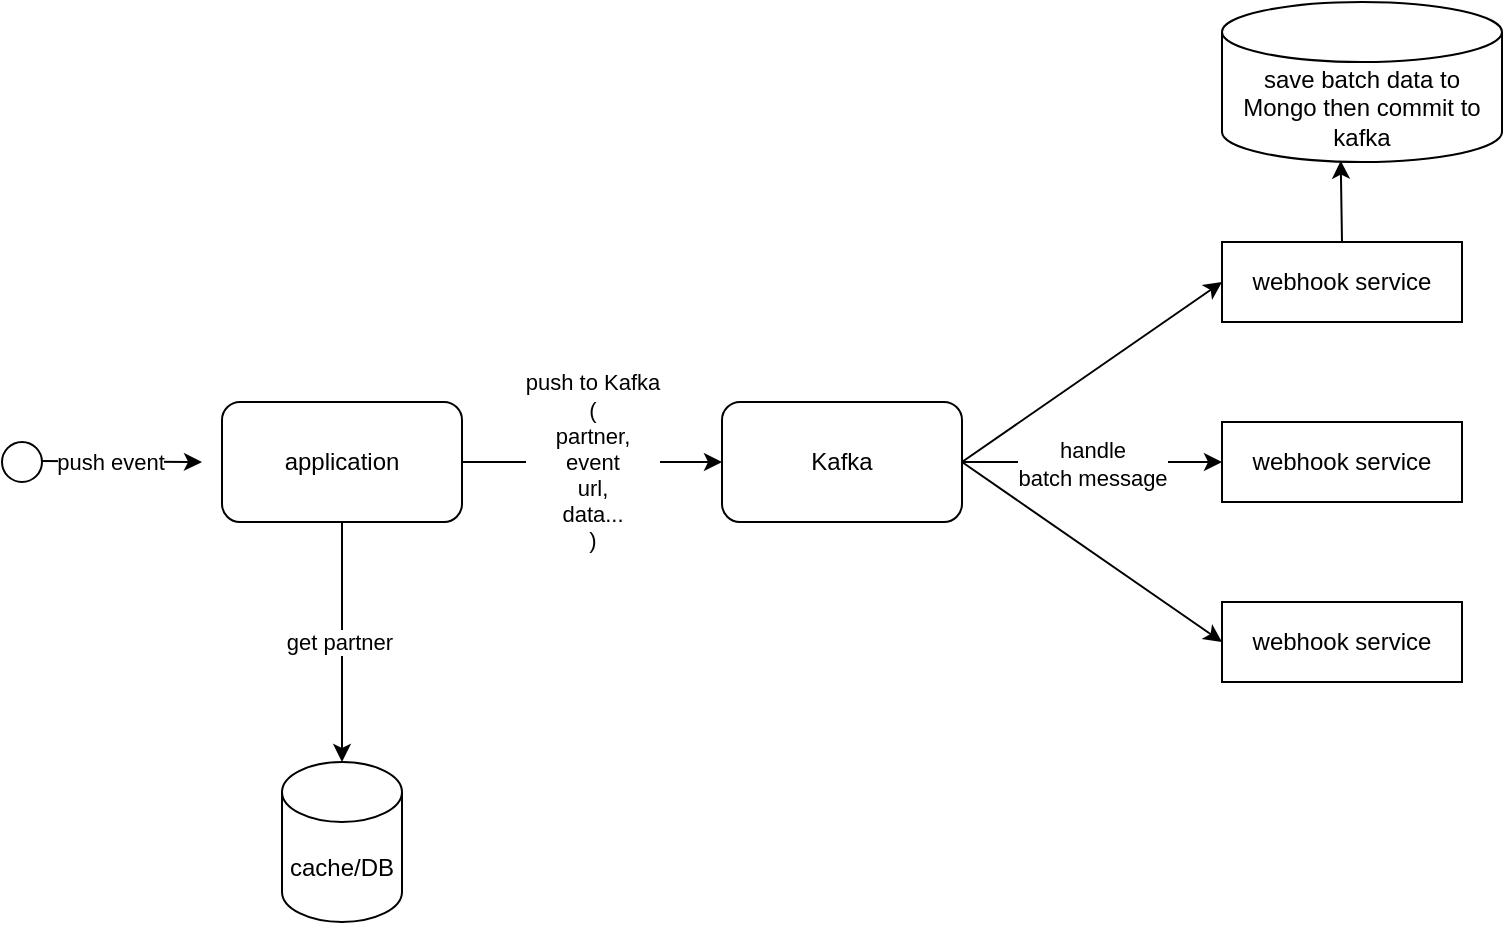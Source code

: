<mxfile version="21.6.9" type="github">
  <diagram name="Page-1" id="qI5iTx6LYhn5DX0opfQC">
    <mxGraphModel dx="2074" dy="1118" grid="1" gridSize="10" guides="1" tooltips="1" connect="1" arrows="1" fold="1" page="1" pageScale="1" pageWidth="850" pageHeight="1100" math="0" shadow="0">
      <root>
        <mxCell id="0" />
        <mxCell id="1" parent="0" />
        <mxCell id="B4KQ11mXBmCKxKEufbTc-2" value="" style="ellipse;whiteSpace=wrap;html=1;aspect=fixed;" parent="1" vertex="1">
          <mxGeometry x="50" y="390" width="20" height="20" as="geometry" />
        </mxCell>
        <mxCell id="B4KQ11mXBmCKxKEufbTc-5" value="" style="endArrow=classic;html=1;rounded=0;" parent="1" edge="1">
          <mxGeometry relative="1" as="geometry">
            <mxPoint x="70" y="399.5" as="sourcePoint" />
            <mxPoint x="150" y="400" as="targetPoint" />
          </mxGeometry>
        </mxCell>
        <mxCell id="B4KQ11mXBmCKxKEufbTc-12" value="push event&lt;br&gt;" style="edgeLabel;html=1;align=center;verticalAlign=middle;resizable=0;points=[];" parent="B4KQ11mXBmCKxKEufbTc-5" vertex="1" connectable="0">
          <mxGeometry x="-0.158" y="-3" relative="1" as="geometry">
            <mxPoint y="-3" as="offset" />
          </mxGeometry>
        </mxCell>
        <mxCell id="B4KQ11mXBmCKxKEufbTc-14" value="application" style="rounded=1;whiteSpace=wrap;html=1;" parent="1" vertex="1">
          <mxGeometry x="160" y="370" width="120" height="60" as="geometry" />
        </mxCell>
        <mxCell id="B4KQ11mXBmCKxKEufbTc-15" value="cache/DB" style="shape=cylinder3;whiteSpace=wrap;html=1;boundedLbl=1;backgroundOutline=1;size=15;" parent="1" vertex="1">
          <mxGeometry x="190" y="550" width="60" height="80" as="geometry" />
        </mxCell>
        <mxCell id="B4KQ11mXBmCKxKEufbTc-16" value="" style="endArrow=classic;html=1;rounded=0;exitX=0.5;exitY=1;exitDx=0;exitDy=0;entryX=0.5;entryY=0;entryDx=0;entryDy=0;entryPerimeter=0;" parent="1" source="B4KQ11mXBmCKxKEufbTc-14" target="B4KQ11mXBmCKxKEufbTc-15" edge="1">
          <mxGeometry relative="1" as="geometry">
            <mxPoint x="370" y="570" as="sourcePoint" />
            <mxPoint x="470" y="570" as="targetPoint" />
          </mxGeometry>
        </mxCell>
        <mxCell id="B4KQ11mXBmCKxKEufbTc-17" value="get partner&amp;nbsp;" style="edgeLabel;resizable=0;html=1;align=center;verticalAlign=middle;" parent="B4KQ11mXBmCKxKEufbTc-16" connectable="0" vertex="1">
          <mxGeometry relative="1" as="geometry" />
        </mxCell>
        <mxCell id="B4KQ11mXBmCKxKEufbTc-19" value="" style="endArrow=classic;html=1;rounded=0;exitX=1;exitY=0.5;exitDx=0;exitDy=0;" parent="1" source="B4KQ11mXBmCKxKEufbTc-14" edge="1">
          <mxGeometry relative="1" as="geometry">
            <mxPoint x="370" y="570" as="sourcePoint" />
            <mxPoint x="410" y="400" as="targetPoint" />
          </mxGeometry>
        </mxCell>
        <mxCell id="B4KQ11mXBmCKxKEufbTc-20" value="push to Kafka&lt;br&gt;(&lt;br&gt;partner, &lt;br&gt;event&lt;br&gt;url, &lt;br&gt;data...&lt;br&gt;)" style="edgeLabel;resizable=0;html=1;align=center;verticalAlign=middle;" parent="B4KQ11mXBmCKxKEufbTc-19" connectable="0" vertex="1">
          <mxGeometry relative="1" as="geometry" />
        </mxCell>
        <mxCell id="B4KQ11mXBmCKxKEufbTc-29" value="" style="edgeStyle=orthogonalEdgeStyle;rounded=0;orthogonalLoop=1;jettySize=auto;html=1;entryX=0;entryY=0.5;entryDx=0;entryDy=0;" parent="1" source="B4KQ11mXBmCKxKEufbTc-21" target="B4KQ11mXBmCKxKEufbTc-27" edge="1">
          <mxGeometry relative="1" as="geometry">
            <mxPoint x="640" y="400" as="targetPoint" />
          </mxGeometry>
        </mxCell>
        <mxCell id="B4KQ11mXBmCKxKEufbTc-33" value="handle &lt;br&gt;batch message" style="edgeLabel;html=1;align=center;verticalAlign=middle;resizable=0;points=[];" parent="B4KQ11mXBmCKxKEufbTc-29" vertex="1" connectable="0">
          <mxGeometry x="-0.005" y="-1" relative="1" as="geometry">
            <mxPoint as="offset" />
          </mxGeometry>
        </mxCell>
        <mxCell id="B4KQ11mXBmCKxKEufbTc-21" value="Kafka" style="rounded=1;whiteSpace=wrap;html=1;" parent="1" vertex="1">
          <mxGeometry x="410" y="370" width="120" height="60" as="geometry" />
        </mxCell>
        <mxCell id="B4KQ11mXBmCKxKEufbTc-25" value="webhook service" style="rounded=0;whiteSpace=wrap;html=1;" parent="1" vertex="1">
          <mxGeometry x="660" y="290" width="120" height="40" as="geometry" />
        </mxCell>
        <mxCell id="B4KQ11mXBmCKxKEufbTc-26" value="webhook service" style="rounded=0;whiteSpace=wrap;html=1;" parent="1" vertex="1">
          <mxGeometry x="660" y="470" width="120" height="40" as="geometry" />
        </mxCell>
        <mxCell id="B4KQ11mXBmCKxKEufbTc-27" value="webhook service" style="rounded=0;whiteSpace=wrap;html=1;" parent="1" vertex="1">
          <mxGeometry x="660" y="380" width="120" height="40" as="geometry" />
        </mxCell>
        <mxCell id="B4KQ11mXBmCKxKEufbTc-34" value="" style="endArrow=classic;html=1;rounded=0;exitX=1;exitY=0.5;exitDx=0;exitDy=0;entryX=0;entryY=0.5;entryDx=0;entryDy=0;" parent="1" source="B4KQ11mXBmCKxKEufbTc-21" target="B4KQ11mXBmCKxKEufbTc-26" edge="1">
          <mxGeometry width="50" height="50" relative="1" as="geometry">
            <mxPoint x="560" y="580" as="sourcePoint" />
            <mxPoint x="450" y="550" as="targetPoint" />
          </mxGeometry>
        </mxCell>
        <mxCell id="B4KQ11mXBmCKxKEufbTc-35" value="" style="endArrow=classic;html=1;rounded=0;entryX=0;entryY=0.5;entryDx=0;entryDy=0;" parent="1" target="B4KQ11mXBmCKxKEufbTc-25" edge="1">
          <mxGeometry width="50" height="50" relative="1" as="geometry">
            <mxPoint x="530" y="400" as="sourcePoint" />
            <mxPoint x="670" y="500" as="targetPoint" />
          </mxGeometry>
        </mxCell>
        <mxCell id="B4KQ11mXBmCKxKEufbTc-36" value="save batch data to Mongo then commit to kafka" style="shape=cylinder3;whiteSpace=wrap;html=1;boundedLbl=1;backgroundOutline=1;size=15;" parent="1" vertex="1">
          <mxGeometry x="660" y="170" width="140" height="80" as="geometry" />
        </mxCell>
        <mxCell id="B4KQ11mXBmCKxKEufbTc-37" value="" style="endArrow=classic;html=1;rounded=0;exitX=0.5;exitY=0;exitDx=0;exitDy=0;entryX=0.424;entryY=0.992;entryDx=0;entryDy=0;entryPerimeter=0;" parent="1" source="B4KQ11mXBmCKxKEufbTc-25" target="B4KQ11mXBmCKxKEufbTc-36" edge="1">
          <mxGeometry width="50" height="50" relative="1" as="geometry">
            <mxPoint x="400" y="600" as="sourcePoint" />
            <mxPoint x="710" y="260" as="targetPoint" />
          </mxGeometry>
        </mxCell>
      </root>
    </mxGraphModel>
  </diagram>
</mxfile>
